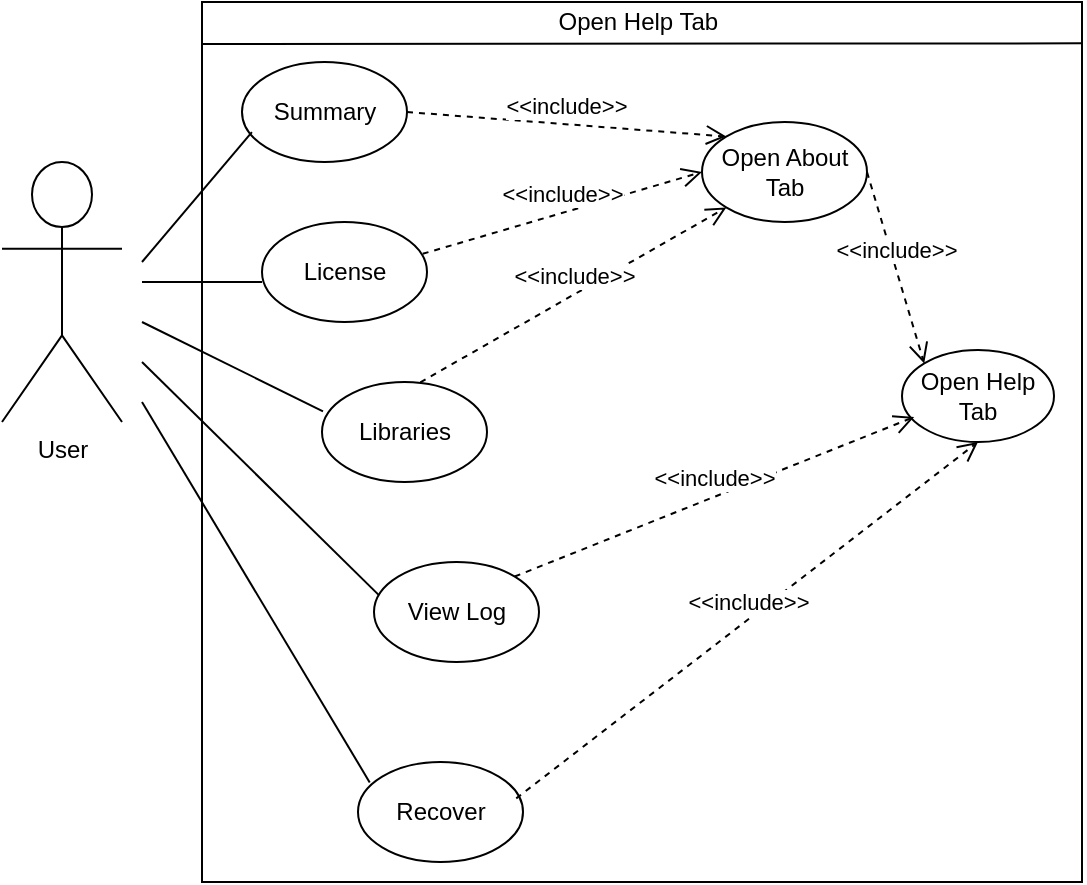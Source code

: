 <mxfile version="20.6.0" type="device"><diagram id="FK7uPRm1mXJ5voOMwJRW" name="Page-1"><mxGraphModel dx="1226" dy="696" grid="1" gridSize="10" guides="1" tooltips="1" connect="1" arrows="1" fold="1" page="1" pageScale="1" pageWidth="827" pageHeight="1169" math="0" shadow="0"><root><mxCell id="0"/><mxCell id="1" parent="0"/><mxCell id="WMq69UthRUXs_9vczrOL-1" value="" style="whiteSpace=wrap;html=1;aspect=fixed;" vertex="1" parent="1"><mxGeometry x="270" y="80" width="440" height="440" as="geometry"/></mxCell><mxCell id="WMq69UthRUXs_9vczrOL-2" value="User" style="shape=umlActor;verticalLabelPosition=bottom;verticalAlign=top;html=1;outlineConnect=0;" vertex="1" parent="1"><mxGeometry x="170" y="160" width="60" height="130" as="geometry"/></mxCell><mxCell id="WMq69UthRUXs_9vczrOL-8" value="&lt;span id=&quot;docs-internal-guid-c738562c-7fff-5edc-9bc7-4c41048c27a1&quot;&gt;&lt;span style=&quot;background-color: transparent; font-variant-numeric: normal; font-variant-east-asian: normal; vertical-align: baseline;&quot;&gt;&lt;font style=&quot;font-size: 12px;&quot;&gt;Open About Tab&lt;/font&gt;&lt;/span&gt;&lt;/span&gt;" style="ellipse;whiteSpace=wrap;html=1;" vertex="1" parent="1"><mxGeometry x="520" y="140" width="82.5" height="50" as="geometry"/></mxCell><mxCell id="WMq69UthRUXs_9vczrOL-9" value="License" style="ellipse;whiteSpace=wrap;html=1;" vertex="1" parent="1"><mxGeometry x="300" y="190" width="82.5" height="50" as="geometry"/></mxCell><mxCell id="WMq69UthRUXs_9vczrOL-10" value="Libraries" style="ellipse;whiteSpace=wrap;html=1;" vertex="1" parent="1"><mxGeometry x="330" y="270" width="82.5" height="50" as="geometry"/></mxCell><mxCell id="WMq69UthRUXs_9vczrOL-11" value="Summary" style="ellipse;whiteSpace=wrap;html=1;" vertex="1" parent="1"><mxGeometry x="290" y="110" width="82.5" height="50" as="geometry"/></mxCell><mxCell id="WMq69UthRUXs_9vczrOL-14" value="View Log" style="ellipse;whiteSpace=wrap;html=1;" vertex="1" parent="1"><mxGeometry x="356" y="360" width="82.5" height="50" as="geometry"/></mxCell><mxCell id="WMq69UthRUXs_9vczrOL-15" value="Recover" style="ellipse;whiteSpace=wrap;html=1;" vertex="1" parent="1"><mxGeometry x="348" y="460" width="82.5" height="50" as="geometry"/></mxCell><mxCell id="WMq69UthRUXs_9vczrOL-16" value="" style="endArrow=none;html=1;rounded=0;entryX=0.999;entryY=0.047;entryDx=0;entryDy=0;entryPerimeter=0;" edge="1" parent="1" target="WMq69UthRUXs_9vczrOL-1"><mxGeometry width="50" height="50" relative="1" as="geometry"><mxPoint x="270" y="101" as="sourcePoint"/><mxPoint x="630" y="100" as="targetPoint"/></mxGeometry></mxCell><mxCell id="WMq69UthRUXs_9vczrOL-17" value="&amp;nbsp;Open Help Tab" style="text;html=1;strokeColor=none;fillColor=none;align=center;verticalAlign=middle;whiteSpace=wrap;rounded=0;" vertex="1" parent="1"><mxGeometry x="438.5" y="80" width="95" height="20" as="geometry"/></mxCell><mxCell id="WMq69UthRUXs_9vczrOL-21" value="Open Help Tab" style="ellipse;whiteSpace=wrap;html=1;" vertex="1" parent="1"><mxGeometry x="620" y="253.94" width="76" height="46.06" as="geometry"/></mxCell><mxCell id="WMq69UthRUXs_9vczrOL-22" value="" style="endArrow=none;html=1;rounded=0;entryX=0.06;entryY=0.702;entryDx=0;entryDy=0;entryPerimeter=0;" edge="1" parent="1" target="WMq69UthRUXs_9vczrOL-11"><mxGeometry width="50" height="50" relative="1" as="geometry"><mxPoint x="240" y="210" as="sourcePoint"/><mxPoint x="290" y="200" as="targetPoint"/></mxGeometry></mxCell><mxCell id="WMq69UthRUXs_9vczrOL-24" value="&amp;lt;&amp;lt;include&amp;gt;&amp;gt;" style="html=1;verticalAlign=bottom;endArrow=open;dashed=1;endSize=8;rounded=0;entryX=0;entryY=0;entryDx=0;entryDy=0;exitX=1;exitY=0.5;exitDx=0;exitDy=0;" edge="1" parent="1" source="WMq69UthRUXs_9vczrOL-8" target="WMq69UthRUXs_9vczrOL-21"><mxGeometry relative="1" as="geometry"><mxPoint x="480" y="160" as="sourcePoint"/><mxPoint x="400" y="160" as="targetPoint"/></mxGeometry></mxCell><mxCell id="WMq69UthRUXs_9vczrOL-25" value="&amp;lt;&amp;lt;include&amp;gt;&amp;gt;" style="html=1;verticalAlign=bottom;endArrow=open;dashed=1;endSize=8;rounded=0;entryX=0;entryY=0;entryDx=0;entryDy=0;exitX=1;exitY=0.5;exitDx=0;exitDy=0;" edge="1" parent="1" source="WMq69UthRUXs_9vczrOL-11" target="WMq69UthRUXs_9vczrOL-8"><mxGeometry relative="1" as="geometry"><mxPoint x="374.0" y="220" as="sourcePoint"/><mxPoint x="454.0" y="190" as="targetPoint"/></mxGeometry></mxCell><mxCell id="WMq69UthRUXs_9vczrOL-26" value="&amp;lt;&amp;lt;include&amp;gt;&amp;gt;" style="html=1;verticalAlign=bottom;endArrow=open;dashed=1;endSize=8;rounded=0;entryX=0;entryY=0.5;entryDx=0;entryDy=0;exitX=0.974;exitY=0.318;exitDx=0;exitDy=0;exitPerimeter=0;" edge="1" parent="1" source="WMq69UthRUXs_9vczrOL-9" target="WMq69UthRUXs_9vczrOL-8"><mxGeometry relative="1" as="geometry"><mxPoint x="406.0" y="240" as="sourcePoint"/><mxPoint x="486.0" y="210" as="targetPoint"/></mxGeometry></mxCell><mxCell id="WMq69UthRUXs_9vczrOL-27" value="&amp;lt;&amp;lt;include&amp;gt;&amp;gt;" style="html=1;verticalAlign=bottom;endArrow=open;dashed=1;endSize=8;rounded=0;exitX=0.596;exitY=0.003;exitDx=0;exitDy=0;exitPerimeter=0;entryX=0;entryY=1;entryDx=0;entryDy=0;" edge="1" parent="1" source="WMq69UthRUXs_9vczrOL-10" target="WMq69UthRUXs_9vczrOL-8"><mxGeometry relative="1" as="geometry"><mxPoint x="439.0" y="270" as="sourcePoint"/><mxPoint x="460" y="230" as="targetPoint"/></mxGeometry></mxCell><mxCell id="WMq69UthRUXs_9vczrOL-28" value="" style="endArrow=none;html=1;rounded=0;entryX=0.06;entryY=0.702;entryDx=0;entryDy=0;entryPerimeter=0;" edge="1" parent="1"><mxGeometry width="50" height="50" relative="1" as="geometry"><mxPoint x="240" y="220" as="sourcePoint"/><mxPoint x="300.0" y="220" as="targetPoint"/></mxGeometry></mxCell><mxCell id="WMq69UthRUXs_9vczrOL-29" value="" style="endArrow=none;html=1;rounded=0;entryX=0.006;entryY=0.293;entryDx=0;entryDy=0;entryPerimeter=0;" edge="1" parent="1" target="WMq69UthRUXs_9vczrOL-10"><mxGeometry width="50" height="50" relative="1" as="geometry"><mxPoint x="240" y="240" as="sourcePoint"/><mxPoint x="300.0" y="290" as="targetPoint"/></mxGeometry></mxCell><mxCell id="WMq69UthRUXs_9vczrOL-30" value="&amp;lt;&amp;lt;include&amp;gt;&amp;gt;" style="html=1;verticalAlign=bottom;endArrow=open;dashed=1;endSize=8;rounded=0;exitX=1;exitY=0;exitDx=0;exitDy=0;entryX=0.08;entryY=0.729;entryDx=0;entryDy=0;entryPerimeter=0;" edge="1" parent="1" source="WMq69UthRUXs_9vczrOL-14" target="WMq69UthRUXs_9vczrOL-21"><mxGeometry relative="1" as="geometry"><mxPoint x="429.996" y="320.12" as="sourcePoint"/><mxPoint x="550.66" y="280" as="targetPoint"/></mxGeometry></mxCell><mxCell id="WMq69UthRUXs_9vczrOL-31" value="" style="endArrow=none;html=1;rounded=0;entryX=0.028;entryY=0.329;entryDx=0;entryDy=0;entryPerimeter=0;" edge="1" parent="1" target="WMq69UthRUXs_9vczrOL-14"><mxGeometry width="50" height="50" relative="1" as="geometry"><mxPoint x="240" y="260" as="sourcePoint"/><mxPoint x="300" y="350" as="targetPoint"/></mxGeometry></mxCell><mxCell id="WMq69UthRUXs_9vczrOL-32" value="&amp;lt;&amp;lt;include&amp;gt;&amp;gt;" style="html=1;verticalAlign=bottom;endArrow=open;dashed=1;endSize=8;rounded=0;exitX=0.959;exitY=0.364;exitDx=0;exitDy=0;entryX=0.5;entryY=1;entryDx=0;entryDy=0;exitPerimeter=0;" edge="1" parent="1" source="WMq69UthRUXs_9vczrOL-15" target="WMq69UthRUXs_9vczrOL-21"><mxGeometry relative="1" as="geometry"><mxPoint x="365.996" y="406.59" as="sourcePoint"/><mxPoint x="565.12" y="350" as="targetPoint"/></mxGeometry></mxCell><mxCell id="WMq69UthRUXs_9vczrOL-33" value="" style="endArrow=none;html=1;rounded=0;entryX=0.071;entryY=0.204;entryDx=0;entryDy=0;entryPerimeter=0;" edge="1" parent="1" target="WMq69UthRUXs_9vczrOL-15"><mxGeometry width="50" height="50" relative="1" as="geometry"><mxPoint x="240" y="280" as="sourcePoint"/><mxPoint x="300" y="410" as="targetPoint"/></mxGeometry></mxCell></root></mxGraphModel></diagram></mxfile>